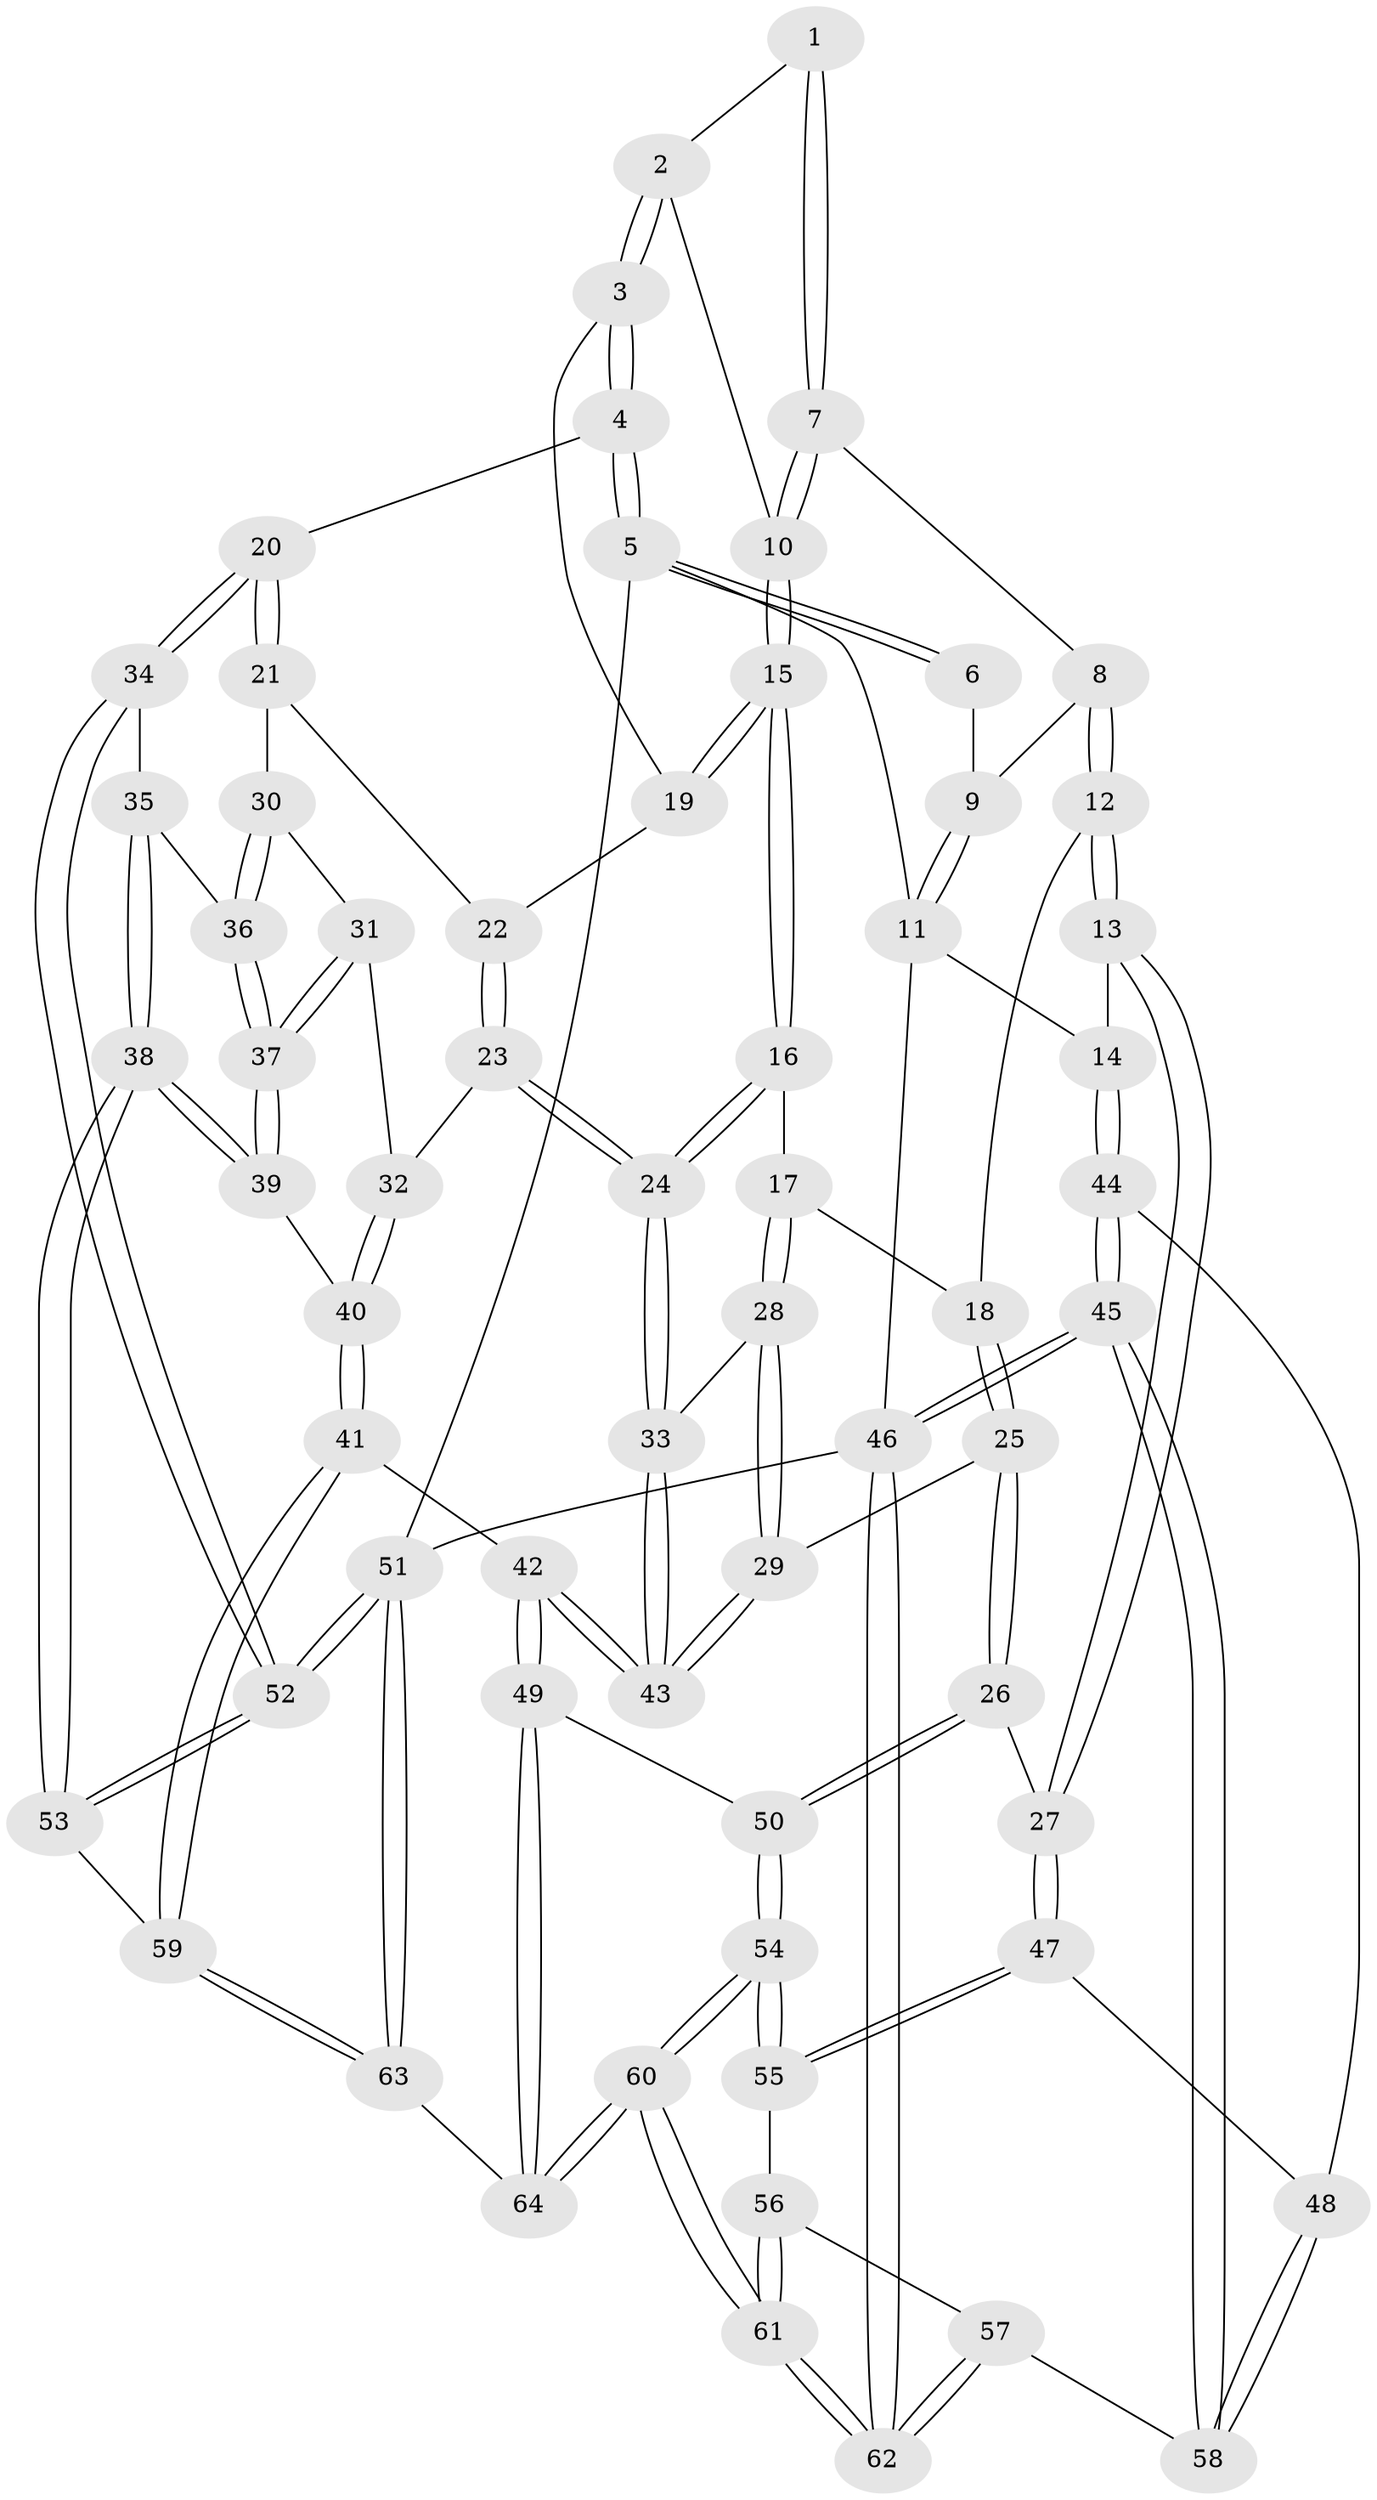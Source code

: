 // coarse degree distribution, {3: 0.36, 4: 0.2, 5: 0.2, 6: 0.04, 8: 0.04, 7: 0.16}
// Generated by graph-tools (version 1.1) at 2025/07/03/04/25 22:07:02]
// undirected, 64 vertices, 157 edges
graph export_dot {
graph [start="1"]
  node [color=gray90,style=filled];
  1 [pos="+0.747685165876926+0"];
  2 [pos="+0.7557553916205496+0"];
  3 [pos="+0.8078149062770439+0.09390985416878093"];
  4 [pos="+1+0.08319011633798162"];
  5 [pos="+1+0"];
  6 [pos="+0.7444925841525173+0"];
  7 [pos="+0.48736318468504963+0.14217127886826608"];
  8 [pos="+0.4393190771417769+0.13522281425784438"];
  9 [pos="+0.24729676866170175+0"];
  10 [pos="+0.5510622578086962+0.17852672127869973"];
  11 [pos="+0+0"];
  12 [pos="+0.3745782690357229+0.2803834510169335"];
  13 [pos="+0+0.23115273173042522"];
  14 [pos="+0+0.14662446230112544"];
  15 [pos="+0.628731782293144+0.2578967655178657"];
  16 [pos="+0.6217547351491733+0.30718272113346795"];
  17 [pos="+0.5828116129402476+0.3198511471806285"];
  18 [pos="+0.3867047332002888+0.29994849675135377"];
  19 [pos="+0.8071510806454985+0.10137574200196629"];
  20 [pos="+1+0.35279574339551234"];
  21 [pos="+0.9386236062502558+0.2968708869774306"];
  22 [pos="+0.8844363310840714+0.2470468543987564"];
  23 [pos="+0.6852681787640174+0.3871281778200019"];
  24 [pos="+0.6795115465709088+0.38591387942894706"];
  25 [pos="+0.38901732605576766+0.48287063584228573"];
  26 [pos="+0.337441294748996+0.5220064949504136"];
  27 [pos="+0.18564328954444098+0.4927760424837154"];
  28 [pos="+0.49269324670004483+0.44154092609973095"];
  29 [pos="+0.40122462329081154+0.48405717412975824"];
  30 [pos="+0.8650423435399719+0.4059779187745477"];
  31 [pos="+0.7565363349319051+0.41496351158057704"];
  32 [pos="+0.7016507013209157+0.397594633356147"];
  33 [pos="+0.6261604417086587+0.4821744406674281"];
  34 [pos="+1+0.3530383910059463"];
  35 [pos="+0.9240542037432976+0.4688639947658205"];
  36 [pos="+0.8723036338571173+0.441025824497436"];
  37 [pos="+0.8350467477430725+0.5646880099410425"];
  38 [pos="+0.9601931097740393+0.6635395869292134"];
  39 [pos="+0.8352990847373819+0.6408929987854745"];
  40 [pos="+0.78609835201128+0.6543099579903815"];
  41 [pos="+0.6763087368305942+0.70697651178431"];
  42 [pos="+0.6418419200804+0.7004412906031685"];
  43 [pos="+0.6088639482294149+0.6172754716129111"];
  44 [pos="+0+0.5504584115773645"];
  45 [pos="+0+0.8112066721536498"];
  46 [pos="+0+1"];
  47 [pos="+0.133849341177952+0.6172065355050567"];
  48 [pos="+0.008581986132784143+0.5964896973990784"];
  49 [pos="+0.5744688405294439+0.739544640272016"];
  50 [pos="+0.36954648997295214+0.7579018626269726"];
  51 [pos="+1+1"];
  52 [pos="+1+0.7312508154166321"];
  53 [pos="+1+0.7274683184752377"];
  54 [pos="+0.3446966430002199+0.7827395470883829"];
  55 [pos="+0.13772005939565768+0.7423569348544352"];
  56 [pos="+0.12345627937615271+0.752295700560719"];
  57 [pos="+0.11145133702108048+0.757112548712408"];
  58 [pos="+0.07064620423761976+0.7616985548577403"];
  59 [pos="+0.7764869609498759+0.9312772008584076"];
  60 [pos="+0.3283904135571157+1"];
  61 [pos="+0.25765856095815265+1"];
  62 [pos="+0.025813883573140493+1"];
  63 [pos="+0.739570494239263+1"];
  64 [pos="+0.5401312265330799+1"];
  1 -- 2;
  1 -- 7;
  1 -- 7;
  2 -- 3;
  2 -- 3;
  2 -- 10;
  3 -- 4;
  3 -- 4;
  3 -- 19;
  4 -- 5;
  4 -- 5;
  4 -- 20;
  5 -- 6;
  5 -- 6;
  5 -- 11;
  5 -- 51;
  6 -- 9;
  7 -- 8;
  7 -- 10;
  7 -- 10;
  8 -- 9;
  8 -- 12;
  8 -- 12;
  9 -- 11;
  9 -- 11;
  10 -- 15;
  10 -- 15;
  11 -- 14;
  11 -- 46;
  12 -- 13;
  12 -- 13;
  12 -- 18;
  13 -- 14;
  13 -- 27;
  13 -- 27;
  14 -- 44;
  14 -- 44;
  15 -- 16;
  15 -- 16;
  15 -- 19;
  15 -- 19;
  16 -- 17;
  16 -- 24;
  16 -- 24;
  17 -- 18;
  17 -- 28;
  17 -- 28;
  18 -- 25;
  18 -- 25;
  19 -- 22;
  20 -- 21;
  20 -- 21;
  20 -- 34;
  20 -- 34;
  21 -- 22;
  21 -- 30;
  22 -- 23;
  22 -- 23;
  23 -- 24;
  23 -- 24;
  23 -- 32;
  24 -- 33;
  24 -- 33;
  25 -- 26;
  25 -- 26;
  25 -- 29;
  26 -- 27;
  26 -- 50;
  26 -- 50;
  27 -- 47;
  27 -- 47;
  28 -- 29;
  28 -- 29;
  28 -- 33;
  29 -- 43;
  29 -- 43;
  30 -- 31;
  30 -- 36;
  30 -- 36;
  31 -- 32;
  31 -- 37;
  31 -- 37;
  32 -- 40;
  32 -- 40;
  33 -- 43;
  33 -- 43;
  34 -- 35;
  34 -- 52;
  34 -- 52;
  35 -- 36;
  35 -- 38;
  35 -- 38;
  36 -- 37;
  36 -- 37;
  37 -- 39;
  37 -- 39;
  38 -- 39;
  38 -- 39;
  38 -- 53;
  38 -- 53;
  39 -- 40;
  40 -- 41;
  40 -- 41;
  41 -- 42;
  41 -- 59;
  41 -- 59;
  42 -- 43;
  42 -- 43;
  42 -- 49;
  42 -- 49;
  44 -- 45;
  44 -- 45;
  44 -- 48;
  45 -- 46;
  45 -- 46;
  45 -- 58;
  45 -- 58;
  46 -- 62;
  46 -- 62;
  46 -- 51;
  47 -- 48;
  47 -- 55;
  47 -- 55;
  48 -- 58;
  48 -- 58;
  49 -- 50;
  49 -- 64;
  49 -- 64;
  50 -- 54;
  50 -- 54;
  51 -- 52;
  51 -- 52;
  51 -- 63;
  51 -- 63;
  52 -- 53;
  52 -- 53;
  53 -- 59;
  54 -- 55;
  54 -- 55;
  54 -- 60;
  54 -- 60;
  55 -- 56;
  56 -- 57;
  56 -- 61;
  56 -- 61;
  57 -- 58;
  57 -- 62;
  57 -- 62;
  59 -- 63;
  59 -- 63;
  60 -- 61;
  60 -- 61;
  60 -- 64;
  60 -- 64;
  61 -- 62;
  61 -- 62;
  63 -- 64;
}
